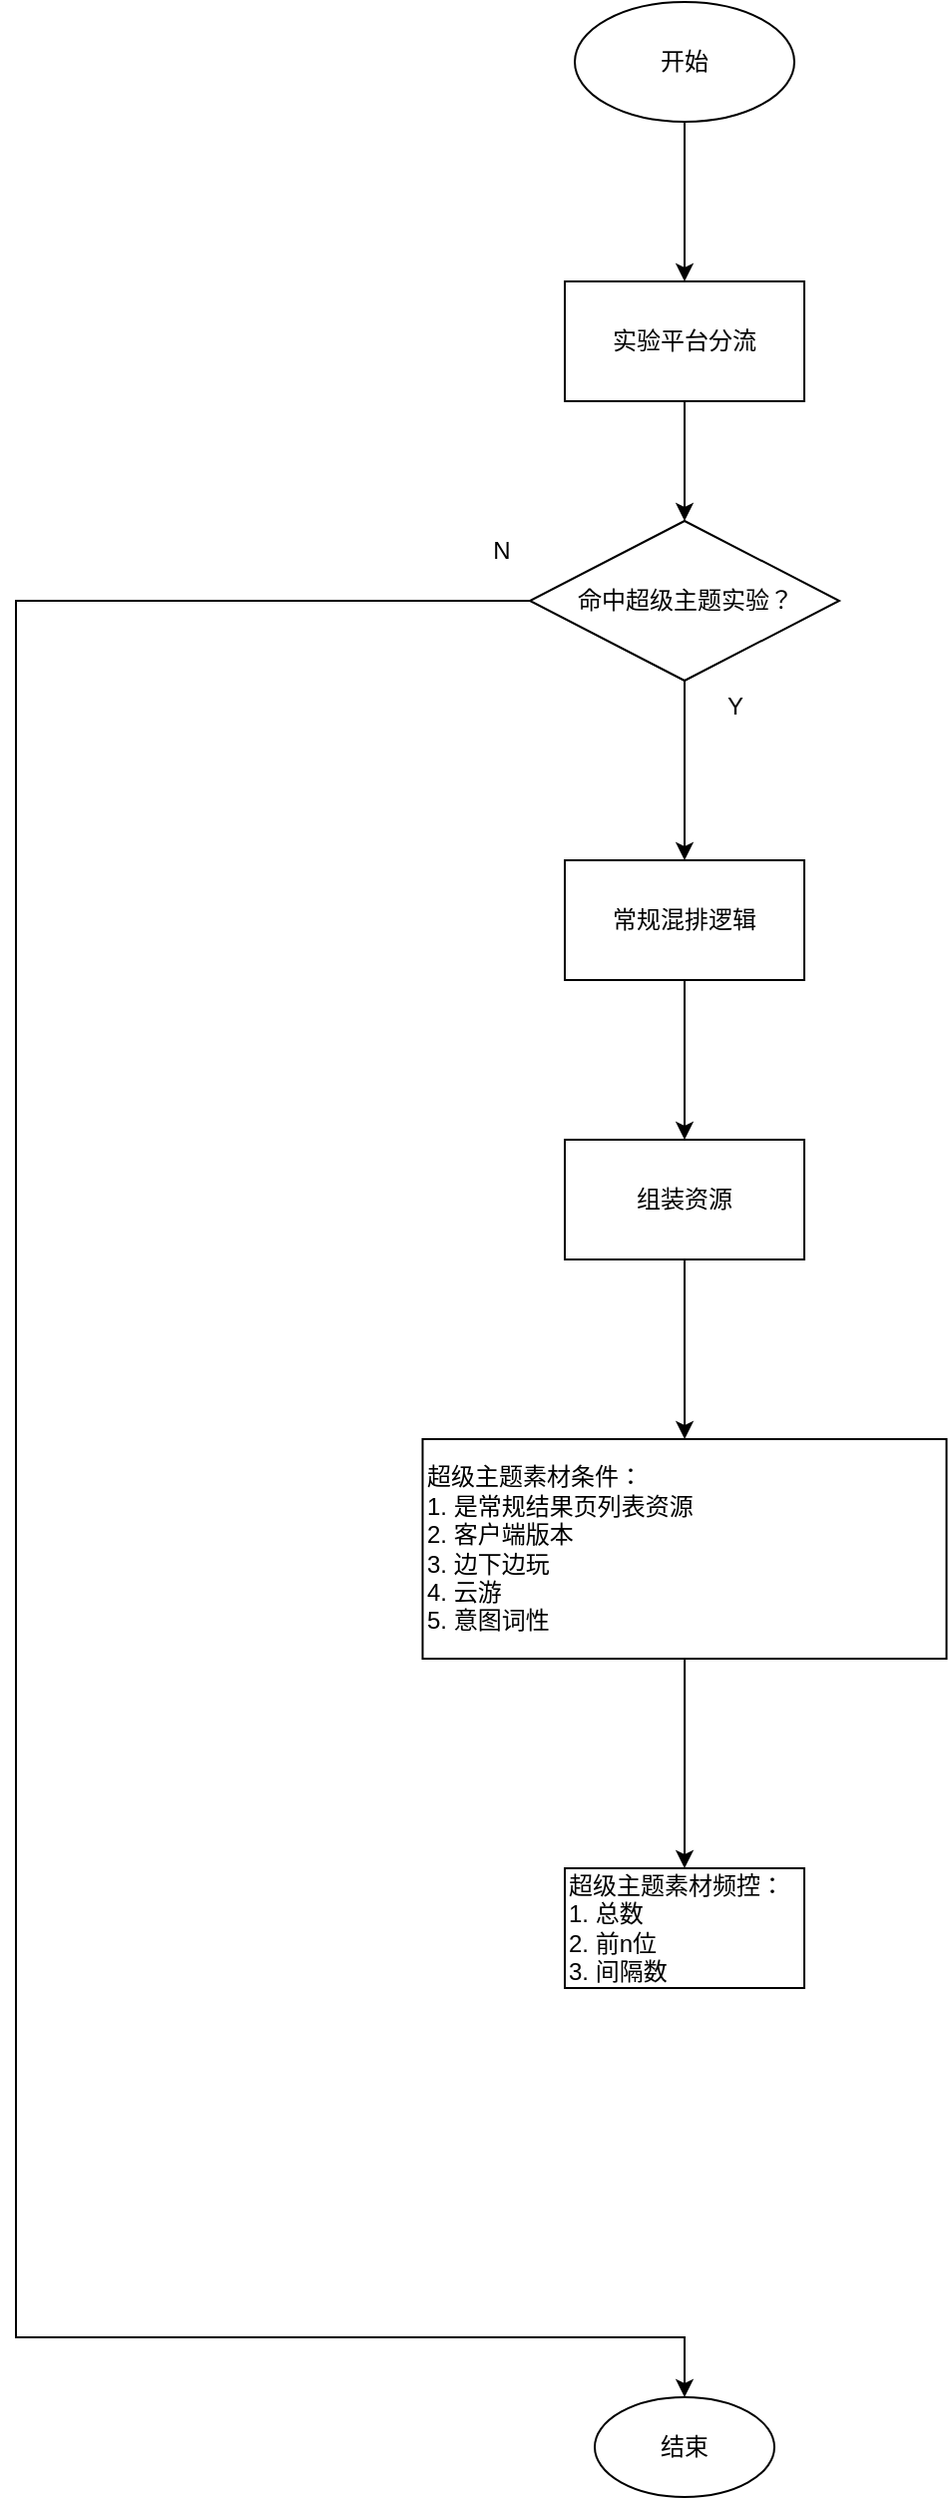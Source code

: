 <mxfile version="26.2.15">
  <diagram name="第 1 页" id="o4eZLWBOoZ1R6lj8plFQ">
    <mxGraphModel dx="715" dy="387" grid="1" gridSize="10" guides="1" tooltips="1" connect="1" arrows="1" fold="1" page="1" pageScale="1" pageWidth="827" pageHeight="1169" math="0" shadow="0">
      <root>
        <mxCell id="0" />
        <mxCell id="1" parent="0" />
        <mxCell id="afSKzVF0Jw_LSbCJ2PBr-6" value="" style="edgeStyle=orthogonalEdgeStyle;rounded=0;orthogonalLoop=1;jettySize=auto;html=1;" edge="1" parent="1" source="afSKzVF0Jw_LSbCJ2PBr-2" target="afSKzVF0Jw_LSbCJ2PBr-5">
          <mxGeometry relative="1" as="geometry" />
        </mxCell>
        <mxCell id="afSKzVF0Jw_LSbCJ2PBr-2" value="开始" style="ellipse;whiteSpace=wrap;html=1;" vertex="1" parent="1">
          <mxGeometry x="360" y="50" width="110" height="60" as="geometry" />
        </mxCell>
        <mxCell id="afSKzVF0Jw_LSbCJ2PBr-8" value="" style="edgeStyle=orthogonalEdgeStyle;rounded=0;orthogonalLoop=1;jettySize=auto;html=1;" edge="1" parent="1" source="afSKzVF0Jw_LSbCJ2PBr-5" target="afSKzVF0Jw_LSbCJ2PBr-7">
          <mxGeometry relative="1" as="geometry" />
        </mxCell>
        <mxCell id="afSKzVF0Jw_LSbCJ2PBr-5" value="实验平台分流" style="whiteSpace=wrap;html=1;" vertex="1" parent="1">
          <mxGeometry x="355" y="190" width="120" height="60" as="geometry" />
        </mxCell>
        <mxCell id="afSKzVF0Jw_LSbCJ2PBr-10" value="" style="edgeStyle=orthogonalEdgeStyle;rounded=0;orthogonalLoop=1;jettySize=auto;html=1;" edge="1" parent="1" source="afSKzVF0Jw_LSbCJ2PBr-7" target="afSKzVF0Jw_LSbCJ2PBr-9">
          <mxGeometry relative="1" as="geometry">
            <Array as="points">
              <mxPoint x="80" y="350" />
              <mxPoint x="80" y="1220" />
              <mxPoint x="415" y="1220" />
            </Array>
          </mxGeometry>
        </mxCell>
        <mxCell id="afSKzVF0Jw_LSbCJ2PBr-12" value="" style="edgeStyle=orthogonalEdgeStyle;rounded=0;orthogonalLoop=1;jettySize=auto;html=1;" edge="1" parent="1" source="afSKzVF0Jw_LSbCJ2PBr-7" target="afSKzVF0Jw_LSbCJ2PBr-11">
          <mxGeometry relative="1" as="geometry" />
        </mxCell>
        <mxCell id="afSKzVF0Jw_LSbCJ2PBr-7" value="命中超级主题实验？" style="rhombus;whiteSpace=wrap;html=1;" vertex="1" parent="1">
          <mxGeometry x="337.5" y="310" width="155" height="80" as="geometry" />
        </mxCell>
        <mxCell id="afSKzVF0Jw_LSbCJ2PBr-9" value="结束" style="ellipse;whiteSpace=wrap;html=1;" vertex="1" parent="1">
          <mxGeometry x="370" y="1250" width="90" height="50" as="geometry" />
        </mxCell>
        <mxCell id="afSKzVF0Jw_LSbCJ2PBr-16" value="" style="edgeStyle=orthogonalEdgeStyle;rounded=0;orthogonalLoop=1;jettySize=auto;html=1;" edge="1" parent="1" source="afSKzVF0Jw_LSbCJ2PBr-11" target="afSKzVF0Jw_LSbCJ2PBr-15">
          <mxGeometry relative="1" as="geometry" />
        </mxCell>
        <mxCell id="afSKzVF0Jw_LSbCJ2PBr-11" value="常规混排逻辑" style="whiteSpace=wrap;html=1;" vertex="1" parent="1">
          <mxGeometry x="355" y="480" width="120" height="60" as="geometry" />
        </mxCell>
        <mxCell id="afSKzVF0Jw_LSbCJ2PBr-13" value="Y" style="text;html=1;align=center;verticalAlign=middle;resizable=0;points=[];autosize=1;strokeColor=none;fillColor=none;" vertex="1" parent="1">
          <mxGeometry x="425" y="388" width="30" height="30" as="geometry" />
        </mxCell>
        <mxCell id="afSKzVF0Jw_LSbCJ2PBr-14" value="N" style="text;html=1;align=center;verticalAlign=middle;resizable=0;points=[];autosize=1;strokeColor=none;fillColor=none;" vertex="1" parent="1">
          <mxGeometry x="307.5" y="310" width="30" height="30" as="geometry" />
        </mxCell>
        <mxCell id="afSKzVF0Jw_LSbCJ2PBr-18" value="" style="edgeStyle=orthogonalEdgeStyle;rounded=0;orthogonalLoop=1;jettySize=auto;html=1;" edge="1" parent="1" source="afSKzVF0Jw_LSbCJ2PBr-15" target="afSKzVF0Jw_LSbCJ2PBr-17">
          <mxGeometry relative="1" as="geometry" />
        </mxCell>
        <mxCell id="afSKzVF0Jw_LSbCJ2PBr-15" value="组装资源" style="whiteSpace=wrap;html=1;" vertex="1" parent="1">
          <mxGeometry x="355" y="620" width="120" height="60" as="geometry" />
        </mxCell>
        <mxCell id="afSKzVF0Jw_LSbCJ2PBr-20" value="" style="edgeStyle=orthogonalEdgeStyle;rounded=0;orthogonalLoop=1;jettySize=auto;html=1;" edge="1" parent="1" source="afSKzVF0Jw_LSbCJ2PBr-17" target="afSKzVF0Jw_LSbCJ2PBr-19">
          <mxGeometry relative="1" as="geometry" />
        </mxCell>
        <mxCell id="afSKzVF0Jw_LSbCJ2PBr-17" value="超级主题素材条件：&lt;br&gt;1. 是常规结果页列表资源&lt;br&gt;2. 客户端版本&lt;br&gt;3. 边下边玩&lt;br&gt;4. 云游&lt;br&gt;5. 意图词性" style="whiteSpace=wrap;html=1;align=left;" vertex="1" parent="1">
          <mxGeometry x="283.75" y="770" width="262.5" height="110" as="geometry" />
        </mxCell>
        <mxCell id="afSKzVF0Jw_LSbCJ2PBr-19" value="超级主题素材频控：&lt;br&gt;1. 总数&lt;br&gt;2. 前n位&lt;br&gt;3. 间隔数" style="whiteSpace=wrap;html=1;align=left;" vertex="1" parent="1">
          <mxGeometry x="355" y="985" width="120" height="60" as="geometry" />
        </mxCell>
      </root>
    </mxGraphModel>
  </diagram>
</mxfile>
